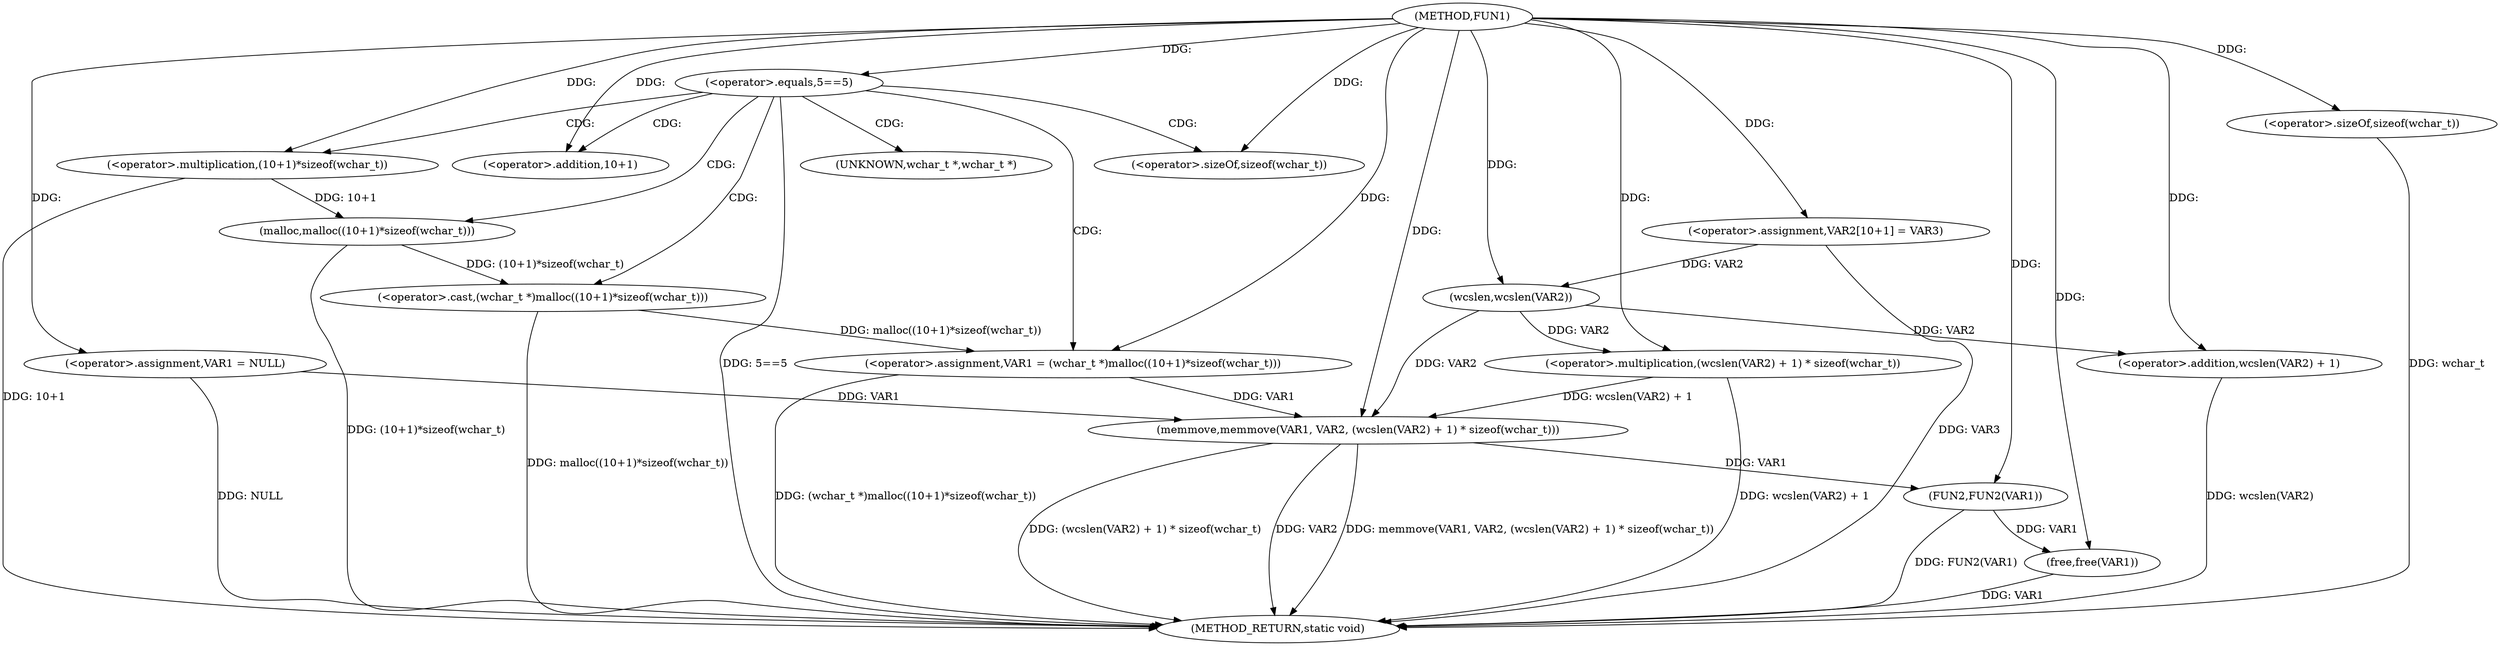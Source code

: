 digraph FUN1 {  
"1000100" [label = "(METHOD,FUN1)" ]
"1000141" [label = "(METHOD_RETURN,static void)" ]
"1000103" [label = "(<operator>.assignment,VAR1 = NULL)" ]
"1000107" [label = "(<operator>.equals,5==5)" ]
"1000111" [label = "(<operator>.assignment,VAR1 = (wchar_t *)malloc((10+1)*sizeof(wchar_t)))" ]
"1000113" [label = "(<operator>.cast,(wchar_t *)malloc((10+1)*sizeof(wchar_t)))" ]
"1000115" [label = "(malloc,malloc((10+1)*sizeof(wchar_t)))" ]
"1000116" [label = "(<operator>.multiplication,(10+1)*sizeof(wchar_t))" ]
"1000117" [label = "(<operator>.addition,10+1)" ]
"1000120" [label = "(<operator>.sizeOf,sizeof(wchar_t))" ]
"1000124" [label = "(<operator>.assignment,VAR2[10+1] = VAR3)" ]
"1000127" [label = "(memmove,memmove(VAR1, VAR2, (wcslen(VAR2) + 1) * sizeof(wchar_t)))" ]
"1000130" [label = "(<operator>.multiplication,(wcslen(VAR2) + 1) * sizeof(wchar_t))" ]
"1000131" [label = "(<operator>.addition,wcslen(VAR2) + 1)" ]
"1000132" [label = "(wcslen,wcslen(VAR2))" ]
"1000135" [label = "(<operator>.sizeOf,sizeof(wchar_t))" ]
"1000137" [label = "(FUN2,FUN2(VAR1))" ]
"1000139" [label = "(free,free(VAR1))" ]
"1000114" [label = "(UNKNOWN,wchar_t *,wchar_t *)" ]
  "1000116" -> "1000141"  [ label = "DDG: 10+1"] 
  "1000107" -> "1000141"  [ label = "DDG: 5==5"] 
  "1000103" -> "1000141"  [ label = "DDG: NULL"] 
  "1000139" -> "1000141"  [ label = "DDG: VAR1"] 
  "1000113" -> "1000141"  [ label = "DDG: malloc((10+1)*sizeof(wchar_t))"] 
  "1000127" -> "1000141"  [ label = "DDG: memmove(VAR1, VAR2, (wcslen(VAR2) + 1) * sizeof(wchar_t))"] 
  "1000135" -> "1000141"  [ label = "DDG: wchar_t"] 
  "1000137" -> "1000141"  [ label = "DDG: FUN2(VAR1)"] 
  "1000127" -> "1000141"  [ label = "DDG: (wcslen(VAR2) + 1) * sizeof(wchar_t)"] 
  "1000124" -> "1000141"  [ label = "DDG: VAR3"] 
  "1000131" -> "1000141"  [ label = "DDG: wcslen(VAR2)"] 
  "1000127" -> "1000141"  [ label = "DDG: VAR2"] 
  "1000111" -> "1000141"  [ label = "DDG: (wchar_t *)malloc((10+1)*sizeof(wchar_t))"] 
  "1000115" -> "1000141"  [ label = "DDG: (10+1)*sizeof(wchar_t)"] 
  "1000130" -> "1000141"  [ label = "DDG: wcslen(VAR2) + 1"] 
  "1000100" -> "1000103"  [ label = "DDG: "] 
  "1000100" -> "1000107"  [ label = "DDG: "] 
  "1000113" -> "1000111"  [ label = "DDG: malloc((10+1)*sizeof(wchar_t))"] 
  "1000100" -> "1000111"  [ label = "DDG: "] 
  "1000115" -> "1000113"  [ label = "DDG: (10+1)*sizeof(wchar_t)"] 
  "1000116" -> "1000115"  [ label = "DDG: 10+1"] 
  "1000100" -> "1000116"  [ label = "DDG: "] 
  "1000100" -> "1000117"  [ label = "DDG: "] 
  "1000100" -> "1000120"  [ label = "DDG: "] 
  "1000100" -> "1000124"  [ label = "DDG: "] 
  "1000103" -> "1000127"  [ label = "DDG: VAR1"] 
  "1000111" -> "1000127"  [ label = "DDG: VAR1"] 
  "1000100" -> "1000127"  [ label = "DDG: "] 
  "1000132" -> "1000127"  [ label = "DDG: VAR2"] 
  "1000130" -> "1000127"  [ label = "DDG: wcslen(VAR2) + 1"] 
  "1000132" -> "1000130"  [ label = "DDG: VAR2"] 
  "1000100" -> "1000130"  [ label = "DDG: "] 
  "1000132" -> "1000131"  [ label = "DDG: VAR2"] 
  "1000124" -> "1000132"  [ label = "DDG: VAR2"] 
  "1000100" -> "1000132"  [ label = "DDG: "] 
  "1000100" -> "1000131"  [ label = "DDG: "] 
  "1000100" -> "1000135"  [ label = "DDG: "] 
  "1000127" -> "1000137"  [ label = "DDG: VAR1"] 
  "1000100" -> "1000137"  [ label = "DDG: "] 
  "1000137" -> "1000139"  [ label = "DDG: VAR1"] 
  "1000100" -> "1000139"  [ label = "DDG: "] 
  "1000107" -> "1000115"  [ label = "CDG: "] 
  "1000107" -> "1000120"  [ label = "CDG: "] 
  "1000107" -> "1000117"  [ label = "CDG: "] 
  "1000107" -> "1000116"  [ label = "CDG: "] 
  "1000107" -> "1000113"  [ label = "CDG: "] 
  "1000107" -> "1000111"  [ label = "CDG: "] 
  "1000107" -> "1000114"  [ label = "CDG: "] 
}

